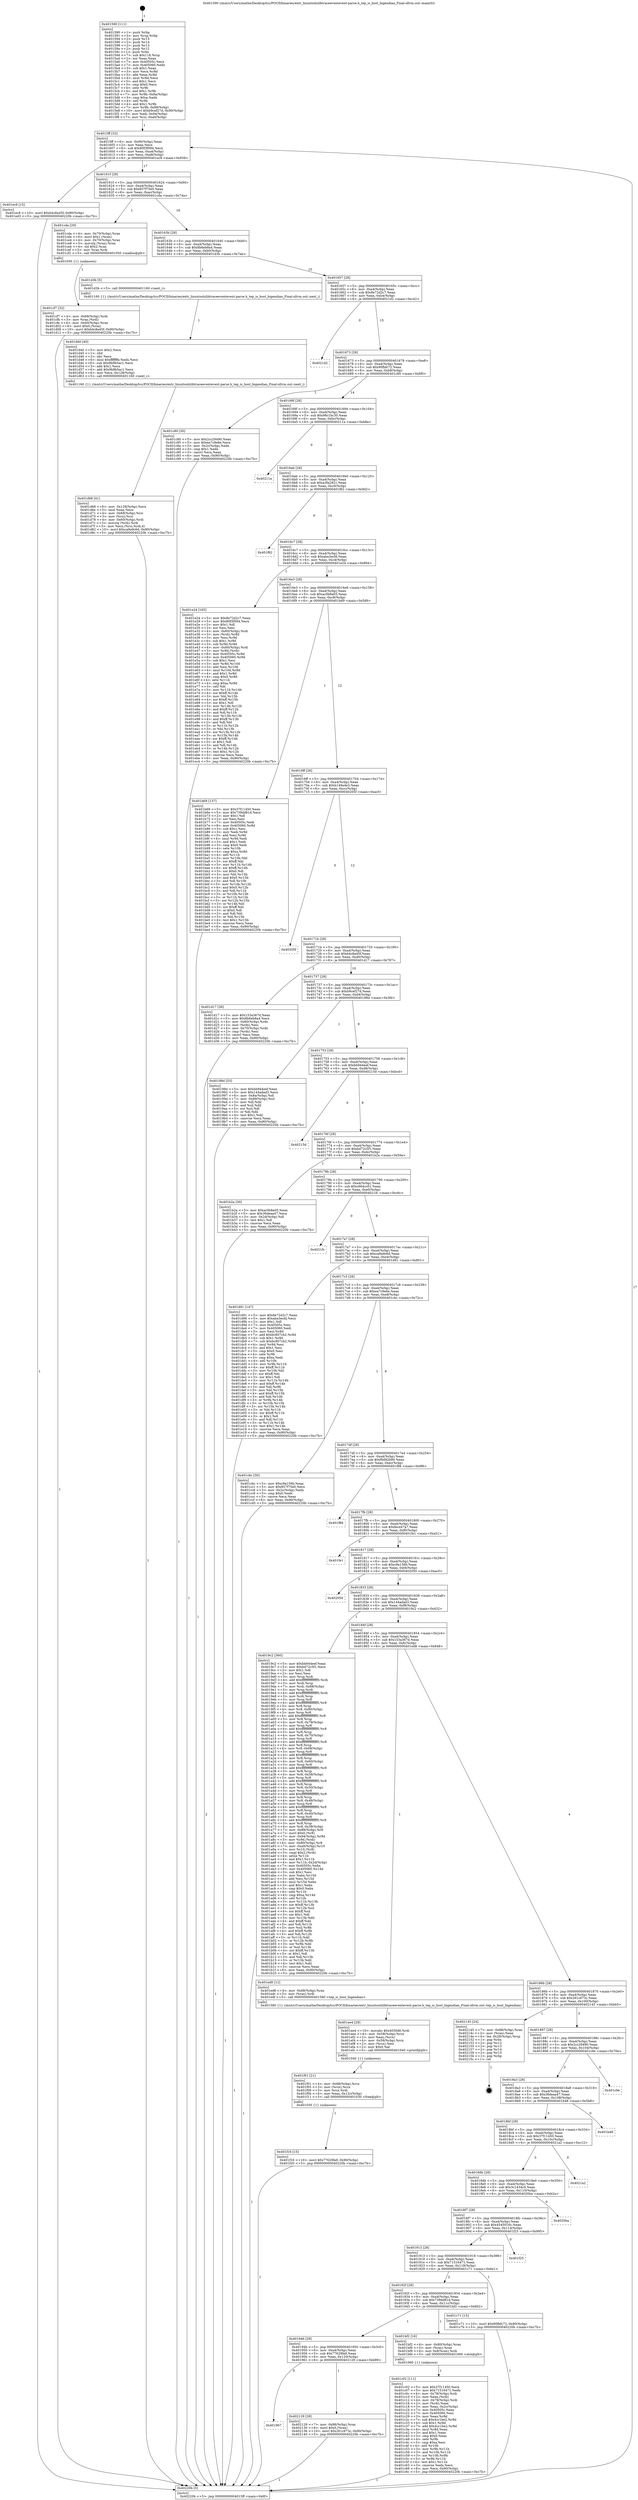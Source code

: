 digraph "0x401590" {
  label = "0x401590 (/mnt/c/Users/mathe/Desktop/tcc/POCII/binaries/extr_linuxtoolslibtraceeventevent-parse.h_tep_is_host_bigendian_Final-ollvm.out::main(0))"
  labelloc = "t"
  node[shape=record]

  Entry [label="",width=0.3,height=0.3,shape=circle,fillcolor=black,style=filled]
  "0x4015ff" [label="{
     0x4015ff [32]\l
     | [instrs]\l
     &nbsp;&nbsp;0x4015ff \<+6\>: mov -0x90(%rbp),%eax\l
     &nbsp;&nbsp;0x401605 \<+2\>: mov %eax,%ecx\l
     &nbsp;&nbsp;0x401607 \<+6\>: sub $0x80f3f094,%ecx\l
     &nbsp;&nbsp;0x40160d \<+6\>: mov %eax,-0xa4(%rbp)\l
     &nbsp;&nbsp;0x401613 \<+6\>: mov %ecx,-0xa8(%rbp)\l
     &nbsp;&nbsp;0x401619 \<+6\>: je 0000000000401ec9 \<main+0x939\>\l
  }"]
  "0x401ec9" [label="{
     0x401ec9 [15]\l
     | [instrs]\l
     &nbsp;&nbsp;0x401ec9 \<+10\>: movl $0xb4c8a45f,-0x90(%rbp)\l
     &nbsp;&nbsp;0x401ed3 \<+5\>: jmp 000000000040220b \<main+0xc7b\>\l
  }"]
  "0x40161f" [label="{
     0x40161f [28]\l
     | [instrs]\l
     &nbsp;&nbsp;0x40161f \<+5\>: jmp 0000000000401624 \<main+0x94\>\l
     &nbsp;&nbsp;0x401624 \<+6\>: mov -0xa4(%rbp),%eax\l
     &nbsp;&nbsp;0x40162a \<+5\>: sub $0x857f75e0,%eax\l
     &nbsp;&nbsp;0x40162f \<+6\>: mov %eax,-0xac(%rbp)\l
     &nbsp;&nbsp;0x401635 \<+6\>: je 0000000000401cda \<main+0x74a\>\l
  }"]
  Exit [label="",width=0.3,height=0.3,shape=circle,fillcolor=black,style=filled,peripheries=2]
  "0x401cda" [label="{
     0x401cda [29]\l
     | [instrs]\l
     &nbsp;&nbsp;0x401cda \<+4\>: mov -0x70(%rbp),%rax\l
     &nbsp;&nbsp;0x401cde \<+6\>: movl $0x1,(%rax)\l
     &nbsp;&nbsp;0x401ce4 \<+4\>: mov -0x70(%rbp),%rax\l
     &nbsp;&nbsp;0x401ce8 \<+3\>: movslq (%rax),%rax\l
     &nbsp;&nbsp;0x401ceb \<+4\>: shl $0x2,%rax\l
     &nbsp;&nbsp;0x401cef \<+3\>: mov %rax,%rdi\l
     &nbsp;&nbsp;0x401cf2 \<+5\>: call 0000000000401050 \<malloc@plt\>\l
     | [calls]\l
     &nbsp;&nbsp;0x401050 \{1\} (unknown)\l
  }"]
  "0x40163b" [label="{
     0x40163b [28]\l
     | [instrs]\l
     &nbsp;&nbsp;0x40163b \<+5\>: jmp 0000000000401640 \<main+0xb0\>\l
     &nbsp;&nbsp;0x401640 \<+6\>: mov -0xa4(%rbp),%eax\l
     &nbsp;&nbsp;0x401646 \<+5\>: sub $0x8b6eb8a4,%eax\l
     &nbsp;&nbsp;0x40164b \<+6\>: mov %eax,-0xb0(%rbp)\l
     &nbsp;&nbsp;0x401651 \<+6\>: je 0000000000401d3b \<main+0x7ab\>\l
  }"]
  "0x401967" [label="{
     0x401967\l
  }", style=dashed]
  "0x401d3b" [label="{
     0x401d3b [5]\l
     | [instrs]\l
     &nbsp;&nbsp;0x401d3b \<+5\>: call 0000000000401160 \<next_i\>\l
     | [calls]\l
     &nbsp;&nbsp;0x401160 \{1\} (/mnt/c/Users/mathe/Desktop/tcc/POCII/binaries/extr_linuxtoolslibtraceeventevent-parse.h_tep_is_host_bigendian_Final-ollvm.out::next_i)\l
  }"]
  "0x401657" [label="{
     0x401657 [28]\l
     | [instrs]\l
     &nbsp;&nbsp;0x401657 \<+5\>: jmp 000000000040165c \<main+0xcc\>\l
     &nbsp;&nbsp;0x40165c \<+6\>: mov -0xa4(%rbp),%eax\l
     &nbsp;&nbsp;0x401662 \<+5\>: sub $0x8e72d2c7,%eax\l
     &nbsp;&nbsp;0x401667 \<+6\>: mov %eax,-0xb4(%rbp)\l
     &nbsp;&nbsp;0x40166d \<+6\>: je 00000000004021d2 \<main+0xc42\>\l
  }"]
  "0x402129" [label="{
     0x402129 [28]\l
     | [instrs]\l
     &nbsp;&nbsp;0x402129 \<+7\>: mov -0x88(%rbp),%rax\l
     &nbsp;&nbsp;0x402130 \<+6\>: movl $0x0,(%rax)\l
     &nbsp;&nbsp;0x402136 \<+10\>: movl $0x261c673c,-0x90(%rbp)\l
     &nbsp;&nbsp;0x402140 \<+5\>: jmp 000000000040220b \<main+0xc7b\>\l
  }"]
  "0x4021d2" [label="{
     0x4021d2\l
  }", style=dashed]
  "0x401673" [label="{
     0x401673 [28]\l
     | [instrs]\l
     &nbsp;&nbsp;0x401673 \<+5\>: jmp 0000000000401678 \<main+0xe8\>\l
     &nbsp;&nbsp;0x401678 \<+6\>: mov -0xa4(%rbp),%eax\l
     &nbsp;&nbsp;0x40167e \<+5\>: sub $0x90fbfc72,%eax\l
     &nbsp;&nbsp;0x401683 \<+6\>: mov %eax,-0xb8(%rbp)\l
     &nbsp;&nbsp;0x401689 \<+6\>: je 0000000000401c80 \<main+0x6f0\>\l
  }"]
  "0x401f16" [label="{
     0x401f16 [15]\l
     | [instrs]\l
     &nbsp;&nbsp;0x401f16 \<+10\>: movl $0x77629fa9,-0x90(%rbp)\l
     &nbsp;&nbsp;0x401f20 \<+5\>: jmp 000000000040220b \<main+0xc7b\>\l
  }"]
  "0x401c80" [label="{
     0x401c80 [30]\l
     | [instrs]\l
     &nbsp;&nbsp;0x401c80 \<+5\>: mov $0x2cc29490,%eax\l
     &nbsp;&nbsp;0x401c85 \<+5\>: mov $0xea7c9e6e,%ecx\l
     &nbsp;&nbsp;0x401c8a \<+3\>: mov -0x2c(%rbp),%edx\l
     &nbsp;&nbsp;0x401c8d \<+3\>: cmp $0x1,%edx\l
     &nbsp;&nbsp;0x401c90 \<+3\>: cmovl %ecx,%eax\l
     &nbsp;&nbsp;0x401c93 \<+6\>: mov %eax,-0x90(%rbp)\l
     &nbsp;&nbsp;0x401c99 \<+5\>: jmp 000000000040220b \<main+0xc7b\>\l
  }"]
  "0x40168f" [label="{
     0x40168f [28]\l
     | [instrs]\l
     &nbsp;&nbsp;0x40168f \<+5\>: jmp 0000000000401694 \<main+0x104\>\l
     &nbsp;&nbsp;0x401694 \<+6\>: mov -0xa4(%rbp),%eax\l
     &nbsp;&nbsp;0x40169a \<+5\>: sub $0x98c1bc30,%eax\l
     &nbsp;&nbsp;0x40169f \<+6\>: mov %eax,-0xbc(%rbp)\l
     &nbsp;&nbsp;0x4016a5 \<+6\>: je 000000000040211a \<main+0xb8a\>\l
  }"]
  "0x401f01" [label="{
     0x401f01 [21]\l
     | [instrs]\l
     &nbsp;&nbsp;0x401f01 \<+4\>: mov -0x68(%rbp),%rcx\l
     &nbsp;&nbsp;0x401f05 \<+3\>: mov (%rcx),%rcx\l
     &nbsp;&nbsp;0x401f08 \<+3\>: mov %rcx,%rdi\l
     &nbsp;&nbsp;0x401f0b \<+6\>: mov %eax,-0x12c(%rbp)\l
     &nbsp;&nbsp;0x401f11 \<+5\>: call 0000000000401030 \<free@plt\>\l
     | [calls]\l
     &nbsp;&nbsp;0x401030 \{1\} (unknown)\l
  }"]
  "0x40211a" [label="{
     0x40211a\l
  }", style=dashed]
  "0x4016ab" [label="{
     0x4016ab [28]\l
     | [instrs]\l
     &nbsp;&nbsp;0x4016ab \<+5\>: jmp 00000000004016b0 \<main+0x120\>\l
     &nbsp;&nbsp;0x4016b0 \<+6\>: mov -0xa4(%rbp),%eax\l
     &nbsp;&nbsp;0x4016b6 \<+5\>: sub $0xa3fa2921,%eax\l
     &nbsp;&nbsp;0x4016bb \<+6\>: mov %eax,-0xc0(%rbp)\l
     &nbsp;&nbsp;0x4016c1 \<+6\>: je 0000000000401f62 \<main+0x9d2\>\l
  }"]
  "0x401ee4" [label="{
     0x401ee4 [29]\l
     | [instrs]\l
     &nbsp;&nbsp;0x401ee4 \<+10\>: movabs $0x4030d6,%rdi\l
     &nbsp;&nbsp;0x401eee \<+4\>: mov -0x58(%rbp),%rcx\l
     &nbsp;&nbsp;0x401ef2 \<+2\>: mov %eax,(%rcx)\l
     &nbsp;&nbsp;0x401ef4 \<+4\>: mov -0x58(%rbp),%rcx\l
     &nbsp;&nbsp;0x401ef8 \<+2\>: mov (%rcx),%esi\l
     &nbsp;&nbsp;0x401efa \<+2\>: mov $0x0,%al\l
     &nbsp;&nbsp;0x401efc \<+5\>: call 0000000000401040 \<printf@plt\>\l
     | [calls]\l
     &nbsp;&nbsp;0x401040 \{1\} (unknown)\l
  }"]
  "0x401f62" [label="{
     0x401f62\l
  }", style=dashed]
  "0x4016c7" [label="{
     0x4016c7 [28]\l
     | [instrs]\l
     &nbsp;&nbsp;0x4016c7 \<+5\>: jmp 00000000004016cc \<main+0x13c\>\l
     &nbsp;&nbsp;0x4016cc \<+6\>: mov -0xa4(%rbp),%eax\l
     &nbsp;&nbsp;0x4016d2 \<+5\>: sub $0xaba3ecfd,%eax\l
     &nbsp;&nbsp;0x4016d7 \<+6\>: mov %eax,-0xc4(%rbp)\l
     &nbsp;&nbsp;0x4016dd \<+6\>: je 0000000000401e24 \<main+0x894\>\l
  }"]
  "0x401d68" [label="{
     0x401d68 [41]\l
     | [instrs]\l
     &nbsp;&nbsp;0x401d68 \<+6\>: mov -0x128(%rbp),%ecx\l
     &nbsp;&nbsp;0x401d6e \<+3\>: imul %eax,%ecx\l
     &nbsp;&nbsp;0x401d71 \<+4\>: mov -0x68(%rbp),%rsi\l
     &nbsp;&nbsp;0x401d75 \<+3\>: mov (%rsi),%rsi\l
     &nbsp;&nbsp;0x401d78 \<+4\>: mov -0x60(%rbp),%rdi\l
     &nbsp;&nbsp;0x401d7c \<+3\>: movslq (%rdi),%rdi\l
     &nbsp;&nbsp;0x401d7f \<+3\>: mov %ecx,(%rsi,%rdi,4)\l
     &nbsp;&nbsp;0x401d82 \<+10\>: movl $0xca9a9c6d,-0x90(%rbp)\l
     &nbsp;&nbsp;0x401d8c \<+5\>: jmp 000000000040220b \<main+0xc7b\>\l
  }"]
  "0x401e24" [label="{
     0x401e24 [165]\l
     | [instrs]\l
     &nbsp;&nbsp;0x401e24 \<+5\>: mov $0x8e72d2c7,%eax\l
     &nbsp;&nbsp;0x401e29 \<+5\>: mov $0x80f3f094,%ecx\l
     &nbsp;&nbsp;0x401e2e \<+2\>: mov $0x1,%dl\l
     &nbsp;&nbsp;0x401e30 \<+2\>: xor %esi,%esi\l
     &nbsp;&nbsp;0x401e32 \<+4\>: mov -0x60(%rbp),%rdi\l
     &nbsp;&nbsp;0x401e36 \<+3\>: mov (%rdi),%r8d\l
     &nbsp;&nbsp;0x401e39 \<+3\>: mov %esi,%r9d\l
     &nbsp;&nbsp;0x401e3c \<+4\>: sub $0x1,%r9d\l
     &nbsp;&nbsp;0x401e40 \<+3\>: sub %r9d,%r8d\l
     &nbsp;&nbsp;0x401e43 \<+4\>: mov -0x60(%rbp),%rdi\l
     &nbsp;&nbsp;0x401e47 \<+3\>: mov %r8d,(%rdi)\l
     &nbsp;&nbsp;0x401e4a \<+8\>: mov 0x40505c,%r8d\l
     &nbsp;&nbsp;0x401e52 \<+8\>: mov 0x405060,%r9d\l
     &nbsp;&nbsp;0x401e5a \<+3\>: sub $0x1,%esi\l
     &nbsp;&nbsp;0x401e5d \<+3\>: mov %r8d,%r10d\l
     &nbsp;&nbsp;0x401e60 \<+3\>: add %esi,%r10d\l
     &nbsp;&nbsp;0x401e63 \<+4\>: imul %r10d,%r8d\l
     &nbsp;&nbsp;0x401e67 \<+4\>: and $0x1,%r8d\l
     &nbsp;&nbsp;0x401e6b \<+4\>: cmp $0x0,%r8d\l
     &nbsp;&nbsp;0x401e6f \<+4\>: sete %r11b\l
     &nbsp;&nbsp;0x401e73 \<+4\>: cmp $0xa,%r9d\l
     &nbsp;&nbsp;0x401e77 \<+3\>: setl %bl\l
     &nbsp;&nbsp;0x401e7a \<+3\>: mov %r11b,%r14b\l
     &nbsp;&nbsp;0x401e7d \<+4\>: xor $0xff,%r14b\l
     &nbsp;&nbsp;0x401e81 \<+3\>: mov %bl,%r15b\l
     &nbsp;&nbsp;0x401e84 \<+4\>: xor $0xff,%r15b\l
     &nbsp;&nbsp;0x401e88 \<+3\>: xor $0x1,%dl\l
     &nbsp;&nbsp;0x401e8b \<+3\>: mov %r14b,%r12b\l
     &nbsp;&nbsp;0x401e8e \<+4\>: and $0xff,%r12b\l
     &nbsp;&nbsp;0x401e92 \<+3\>: and %dl,%r11b\l
     &nbsp;&nbsp;0x401e95 \<+3\>: mov %r15b,%r13b\l
     &nbsp;&nbsp;0x401e98 \<+4\>: and $0xff,%r13b\l
     &nbsp;&nbsp;0x401e9c \<+2\>: and %dl,%bl\l
     &nbsp;&nbsp;0x401e9e \<+3\>: or %r11b,%r12b\l
     &nbsp;&nbsp;0x401ea1 \<+3\>: or %bl,%r13b\l
     &nbsp;&nbsp;0x401ea4 \<+3\>: xor %r13b,%r12b\l
     &nbsp;&nbsp;0x401ea7 \<+3\>: or %r15b,%r14b\l
     &nbsp;&nbsp;0x401eaa \<+4\>: xor $0xff,%r14b\l
     &nbsp;&nbsp;0x401eae \<+3\>: or $0x1,%dl\l
     &nbsp;&nbsp;0x401eb1 \<+3\>: and %dl,%r14b\l
     &nbsp;&nbsp;0x401eb4 \<+3\>: or %r14b,%r12b\l
     &nbsp;&nbsp;0x401eb7 \<+4\>: test $0x1,%r12b\l
     &nbsp;&nbsp;0x401ebb \<+3\>: cmovne %ecx,%eax\l
     &nbsp;&nbsp;0x401ebe \<+6\>: mov %eax,-0x90(%rbp)\l
     &nbsp;&nbsp;0x401ec4 \<+5\>: jmp 000000000040220b \<main+0xc7b\>\l
  }"]
  "0x4016e3" [label="{
     0x4016e3 [28]\l
     | [instrs]\l
     &nbsp;&nbsp;0x4016e3 \<+5\>: jmp 00000000004016e8 \<main+0x158\>\l
     &nbsp;&nbsp;0x4016e8 \<+6\>: mov -0xa4(%rbp),%eax\l
     &nbsp;&nbsp;0x4016ee \<+5\>: sub $0xac0b8a05,%eax\l
     &nbsp;&nbsp;0x4016f3 \<+6\>: mov %eax,-0xc8(%rbp)\l
     &nbsp;&nbsp;0x4016f9 \<+6\>: je 0000000000401b69 \<main+0x5d9\>\l
  }"]
  "0x401d40" [label="{
     0x401d40 [40]\l
     | [instrs]\l
     &nbsp;&nbsp;0x401d40 \<+5\>: mov $0x2,%ecx\l
     &nbsp;&nbsp;0x401d45 \<+1\>: cltd\l
     &nbsp;&nbsp;0x401d46 \<+2\>: idiv %ecx\l
     &nbsp;&nbsp;0x401d48 \<+6\>: imul $0xfffffffe,%edx,%ecx\l
     &nbsp;&nbsp;0x401d4e \<+6\>: sub $0x9b9b5ac1,%ecx\l
     &nbsp;&nbsp;0x401d54 \<+3\>: add $0x1,%ecx\l
     &nbsp;&nbsp;0x401d57 \<+6\>: add $0x9b9b5ac1,%ecx\l
     &nbsp;&nbsp;0x401d5d \<+6\>: mov %ecx,-0x128(%rbp)\l
     &nbsp;&nbsp;0x401d63 \<+5\>: call 0000000000401160 \<next_i\>\l
     | [calls]\l
     &nbsp;&nbsp;0x401160 \{1\} (/mnt/c/Users/mathe/Desktop/tcc/POCII/binaries/extr_linuxtoolslibtraceeventevent-parse.h_tep_is_host_bigendian_Final-ollvm.out::next_i)\l
  }"]
  "0x401b69" [label="{
     0x401b69 [137]\l
     | [instrs]\l
     &nbsp;&nbsp;0x401b69 \<+5\>: mov $0x37f11450,%eax\l
     &nbsp;&nbsp;0x401b6e \<+5\>: mov $0x739dd81d,%ecx\l
     &nbsp;&nbsp;0x401b73 \<+2\>: mov $0x1,%dl\l
     &nbsp;&nbsp;0x401b75 \<+2\>: xor %esi,%esi\l
     &nbsp;&nbsp;0x401b77 \<+7\>: mov 0x40505c,%edi\l
     &nbsp;&nbsp;0x401b7e \<+8\>: mov 0x405060,%r8d\l
     &nbsp;&nbsp;0x401b86 \<+3\>: sub $0x1,%esi\l
     &nbsp;&nbsp;0x401b89 \<+3\>: mov %edi,%r9d\l
     &nbsp;&nbsp;0x401b8c \<+3\>: add %esi,%r9d\l
     &nbsp;&nbsp;0x401b8f \<+4\>: imul %r9d,%edi\l
     &nbsp;&nbsp;0x401b93 \<+3\>: and $0x1,%edi\l
     &nbsp;&nbsp;0x401b96 \<+3\>: cmp $0x0,%edi\l
     &nbsp;&nbsp;0x401b99 \<+4\>: sete %r10b\l
     &nbsp;&nbsp;0x401b9d \<+4\>: cmp $0xa,%r8d\l
     &nbsp;&nbsp;0x401ba1 \<+4\>: setl %r11b\l
     &nbsp;&nbsp;0x401ba5 \<+3\>: mov %r10b,%bl\l
     &nbsp;&nbsp;0x401ba8 \<+3\>: xor $0xff,%bl\l
     &nbsp;&nbsp;0x401bab \<+3\>: mov %r11b,%r14b\l
     &nbsp;&nbsp;0x401bae \<+4\>: xor $0xff,%r14b\l
     &nbsp;&nbsp;0x401bb2 \<+3\>: xor $0x0,%dl\l
     &nbsp;&nbsp;0x401bb5 \<+3\>: mov %bl,%r15b\l
     &nbsp;&nbsp;0x401bb8 \<+4\>: and $0x0,%r15b\l
     &nbsp;&nbsp;0x401bbc \<+3\>: and %dl,%r10b\l
     &nbsp;&nbsp;0x401bbf \<+3\>: mov %r14b,%r12b\l
     &nbsp;&nbsp;0x401bc2 \<+4\>: and $0x0,%r12b\l
     &nbsp;&nbsp;0x401bc6 \<+3\>: and %dl,%r11b\l
     &nbsp;&nbsp;0x401bc9 \<+3\>: or %r10b,%r15b\l
     &nbsp;&nbsp;0x401bcc \<+3\>: or %r11b,%r12b\l
     &nbsp;&nbsp;0x401bcf \<+3\>: xor %r12b,%r15b\l
     &nbsp;&nbsp;0x401bd2 \<+3\>: or %r14b,%bl\l
     &nbsp;&nbsp;0x401bd5 \<+3\>: xor $0xff,%bl\l
     &nbsp;&nbsp;0x401bd8 \<+3\>: or $0x0,%dl\l
     &nbsp;&nbsp;0x401bdb \<+2\>: and %dl,%bl\l
     &nbsp;&nbsp;0x401bdd \<+3\>: or %bl,%r15b\l
     &nbsp;&nbsp;0x401be0 \<+4\>: test $0x1,%r15b\l
     &nbsp;&nbsp;0x401be4 \<+3\>: cmovne %ecx,%eax\l
     &nbsp;&nbsp;0x401be7 \<+6\>: mov %eax,-0x90(%rbp)\l
     &nbsp;&nbsp;0x401bed \<+5\>: jmp 000000000040220b \<main+0xc7b\>\l
  }"]
  "0x4016ff" [label="{
     0x4016ff [28]\l
     | [instrs]\l
     &nbsp;&nbsp;0x4016ff \<+5\>: jmp 0000000000401704 \<main+0x174\>\l
     &nbsp;&nbsp;0x401704 \<+6\>: mov -0xa4(%rbp),%eax\l
     &nbsp;&nbsp;0x40170a \<+5\>: sub $0xb149a4e3,%eax\l
     &nbsp;&nbsp;0x40170f \<+6\>: mov %eax,-0xcc(%rbp)\l
     &nbsp;&nbsp;0x401715 \<+6\>: je 000000000040205f \<main+0xacf\>\l
  }"]
  "0x401cf7" [label="{
     0x401cf7 [32]\l
     | [instrs]\l
     &nbsp;&nbsp;0x401cf7 \<+4\>: mov -0x68(%rbp),%rdi\l
     &nbsp;&nbsp;0x401cfb \<+3\>: mov %rax,(%rdi)\l
     &nbsp;&nbsp;0x401cfe \<+4\>: mov -0x60(%rbp),%rax\l
     &nbsp;&nbsp;0x401d02 \<+6\>: movl $0x0,(%rax)\l
     &nbsp;&nbsp;0x401d08 \<+10\>: movl $0xb4c8a45f,-0x90(%rbp)\l
     &nbsp;&nbsp;0x401d12 \<+5\>: jmp 000000000040220b \<main+0xc7b\>\l
  }"]
  "0x40205f" [label="{
     0x40205f\l
  }", style=dashed]
  "0x40171b" [label="{
     0x40171b [28]\l
     | [instrs]\l
     &nbsp;&nbsp;0x40171b \<+5\>: jmp 0000000000401720 \<main+0x190\>\l
     &nbsp;&nbsp;0x401720 \<+6\>: mov -0xa4(%rbp),%eax\l
     &nbsp;&nbsp;0x401726 \<+5\>: sub $0xb4c8a45f,%eax\l
     &nbsp;&nbsp;0x40172b \<+6\>: mov %eax,-0xd0(%rbp)\l
     &nbsp;&nbsp;0x401731 \<+6\>: je 0000000000401d17 \<main+0x787\>\l
  }"]
  "0x401c02" [label="{
     0x401c02 [111]\l
     | [instrs]\l
     &nbsp;&nbsp;0x401c02 \<+5\>: mov $0x37f11450,%ecx\l
     &nbsp;&nbsp;0x401c07 \<+5\>: mov $0x71516471,%edx\l
     &nbsp;&nbsp;0x401c0c \<+4\>: mov -0x78(%rbp),%rdi\l
     &nbsp;&nbsp;0x401c10 \<+2\>: mov %eax,(%rdi)\l
     &nbsp;&nbsp;0x401c12 \<+4\>: mov -0x78(%rbp),%rdi\l
     &nbsp;&nbsp;0x401c16 \<+2\>: mov (%rdi),%eax\l
     &nbsp;&nbsp;0x401c18 \<+3\>: mov %eax,-0x2c(%rbp)\l
     &nbsp;&nbsp;0x401c1b \<+7\>: mov 0x40505c,%eax\l
     &nbsp;&nbsp;0x401c22 \<+7\>: mov 0x405060,%esi\l
     &nbsp;&nbsp;0x401c29 \<+3\>: mov %eax,%r8d\l
     &nbsp;&nbsp;0x401c2c \<+7\>: sub $0x4cc1be2,%r8d\l
     &nbsp;&nbsp;0x401c33 \<+4\>: sub $0x1,%r8d\l
     &nbsp;&nbsp;0x401c37 \<+7\>: add $0x4cc1be2,%r8d\l
     &nbsp;&nbsp;0x401c3e \<+4\>: imul %r8d,%eax\l
     &nbsp;&nbsp;0x401c42 \<+3\>: and $0x1,%eax\l
     &nbsp;&nbsp;0x401c45 \<+3\>: cmp $0x0,%eax\l
     &nbsp;&nbsp;0x401c48 \<+4\>: sete %r9b\l
     &nbsp;&nbsp;0x401c4c \<+3\>: cmp $0xa,%esi\l
     &nbsp;&nbsp;0x401c4f \<+4\>: setl %r10b\l
     &nbsp;&nbsp;0x401c53 \<+3\>: mov %r9b,%r11b\l
     &nbsp;&nbsp;0x401c56 \<+3\>: and %r10b,%r11b\l
     &nbsp;&nbsp;0x401c59 \<+3\>: xor %r10b,%r9b\l
     &nbsp;&nbsp;0x401c5c \<+3\>: or %r9b,%r11b\l
     &nbsp;&nbsp;0x401c5f \<+4\>: test $0x1,%r11b\l
     &nbsp;&nbsp;0x401c63 \<+3\>: cmovne %edx,%ecx\l
     &nbsp;&nbsp;0x401c66 \<+6\>: mov %ecx,-0x90(%rbp)\l
     &nbsp;&nbsp;0x401c6c \<+5\>: jmp 000000000040220b \<main+0xc7b\>\l
  }"]
  "0x401d17" [label="{
     0x401d17 [36]\l
     | [instrs]\l
     &nbsp;&nbsp;0x401d17 \<+5\>: mov $0x153a367d,%eax\l
     &nbsp;&nbsp;0x401d1c \<+5\>: mov $0x8b6eb8a4,%ecx\l
     &nbsp;&nbsp;0x401d21 \<+4\>: mov -0x60(%rbp),%rdx\l
     &nbsp;&nbsp;0x401d25 \<+2\>: mov (%rdx),%esi\l
     &nbsp;&nbsp;0x401d27 \<+4\>: mov -0x70(%rbp),%rdx\l
     &nbsp;&nbsp;0x401d2b \<+2\>: cmp (%rdx),%esi\l
     &nbsp;&nbsp;0x401d2d \<+3\>: cmovl %ecx,%eax\l
     &nbsp;&nbsp;0x401d30 \<+6\>: mov %eax,-0x90(%rbp)\l
     &nbsp;&nbsp;0x401d36 \<+5\>: jmp 000000000040220b \<main+0xc7b\>\l
  }"]
  "0x401737" [label="{
     0x401737 [28]\l
     | [instrs]\l
     &nbsp;&nbsp;0x401737 \<+5\>: jmp 000000000040173c \<main+0x1ac\>\l
     &nbsp;&nbsp;0x40173c \<+6\>: mov -0xa4(%rbp),%eax\l
     &nbsp;&nbsp;0x401742 \<+5\>: sub $0xb9cef27d,%eax\l
     &nbsp;&nbsp;0x401747 \<+6\>: mov %eax,-0xd4(%rbp)\l
     &nbsp;&nbsp;0x40174d \<+6\>: je 000000000040198d \<main+0x3fd\>\l
  }"]
  "0x40194b" [label="{
     0x40194b [28]\l
     | [instrs]\l
     &nbsp;&nbsp;0x40194b \<+5\>: jmp 0000000000401950 \<main+0x3c0\>\l
     &nbsp;&nbsp;0x401950 \<+6\>: mov -0xa4(%rbp),%eax\l
     &nbsp;&nbsp;0x401956 \<+5\>: sub $0x77629fa9,%eax\l
     &nbsp;&nbsp;0x40195b \<+6\>: mov %eax,-0x120(%rbp)\l
     &nbsp;&nbsp;0x401961 \<+6\>: je 0000000000402129 \<main+0xb99\>\l
  }"]
  "0x40198d" [label="{
     0x40198d [53]\l
     | [instrs]\l
     &nbsp;&nbsp;0x40198d \<+5\>: mov $0xbb944eef,%eax\l
     &nbsp;&nbsp;0x401992 \<+5\>: mov $0x144adad3,%ecx\l
     &nbsp;&nbsp;0x401997 \<+6\>: mov -0x8a(%rbp),%dl\l
     &nbsp;&nbsp;0x40199d \<+7\>: mov -0x89(%rbp),%sil\l
     &nbsp;&nbsp;0x4019a4 \<+3\>: mov %dl,%dil\l
     &nbsp;&nbsp;0x4019a7 \<+3\>: and %sil,%dil\l
     &nbsp;&nbsp;0x4019aa \<+3\>: xor %sil,%dl\l
     &nbsp;&nbsp;0x4019ad \<+3\>: or %dl,%dil\l
     &nbsp;&nbsp;0x4019b0 \<+4\>: test $0x1,%dil\l
     &nbsp;&nbsp;0x4019b4 \<+3\>: cmovne %ecx,%eax\l
     &nbsp;&nbsp;0x4019b7 \<+6\>: mov %eax,-0x90(%rbp)\l
     &nbsp;&nbsp;0x4019bd \<+5\>: jmp 000000000040220b \<main+0xc7b\>\l
  }"]
  "0x401753" [label="{
     0x401753 [28]\l
     | [instrs]\l
     &nbsp;&nbsp;0x401753 \<+5\>: jmp 0000000000401758 \<main+0x1c8\>\l
     &nbsp;&nbsp;0x401758 \<+6\>: mov -0xa4(%rbp),%eax\l
     &nbsp;&nbsp;0x40175e \<+5\>: sub $0xbb944eef,%eax\l
     &nbsp;&nbsp;0x401763 \<+6\>: mov %eax,-0xd8(%rbp)\l
     &nbsp;&nbsp;0x401769 \<+6\>: je 000000000040215d \<main+0xbcd\>\l
  }"]
  "0x40220b" [label="{
     0x40220b [5]\l
     | [instrs]\l
     &nbsp;&nbsp;0x40220b \<+5\>: jmp 00000000004015ff \<main+0x6f\>\l
  }"]
  "0x401590" [label="{
     0x401590 [111]\l
     | [instrs]\l
     &nbsp;&nbsp;0x401590 \<+1\>: push %rbp\l
     &nbsp;&nbsp;0x401591 \<+3\>: mov %rsp,%rbp\l
     &nbsp;&nbsp;0x401594 \<+2\>: push %r15\l
     &nbsp;&nbsp;0x401596 \<+2\>: push %r14\l
     &nbsp;&nbsp;0x401598 \<+2\>: push %r13\l
     &nbsp;&nbsp;0x40159a \<+2\>: push %r12\l
     &nbsp;&nbsp;0x40159c \<+1\>: push %rbx\l
     &nbsp;&nbsp;0x40159d \<+7\>: sub $0x118,%rsp\l
     &nbsp;&nbsp;0x4015a4 \<+2\>: xor %eax,%eax\l
     &nbsp;&nbsp;0x4015a6 \<+7\>: mov 0x40505c,%ecx\l
     &nbsp;&nbsp;0x4015ad \<+7\>: mov 0x405060,%edx\l
     &nbsp;&nbsp;0x4015b4 \<+3\>: sub $0x1,%eax\l
     &nbsp;&nbsp;0x4015b7 \<+3\>: mov %ecx,%r8d\l
     &nbsp;&nbsp;0x4015ba \<+3\>: add %eax,%r8d\l
     &nbsp;&nbsp;0x4015bd \<+4\>: imul %r8d,%ecx\l
     &nbsp;&nbsp;0x4015c1 \<+3\>: and $0x1,%ecx\l
     &nbsp;&nbsp;0x4015c4 \<+3\>: cmp $0x0,%ecx\l
     &nbsp;&nbsp;0x4015c7 \<+4\>: sete %r9b\l
     &nbsp;&nbsp;0x4015cb \<+4\>: and $0x1,%r9b\l
     &nbsp;&nbsp;0x4015cf \<+7\>: mov %r9b,-0x8a(%rbp)\l
     &nbsp;&nbsp;0x4015d6 \<+3\>: cmp $0xa,%edx\l
     &nbsp;&nbsp;0x4015d9 \<+4\>: setl %r9b\l
     &nbsp;&nbsp;0x4015dd \<+4\>: and $0x1,%r9b\l
     &nbsp;&nbsp;0x4015e1 \<+7\>: mov %r9b,-0x89(%rbp)\l
     &nbsp;&nbsp;0x4015e8 \<+10\>: movl $0xb9cef27d,-0x90(%rbp)\l
     &nbsp;&nbsp;0x4015f2 \<+6\>: mov %edi,-0x94(%rbp)\l
     &nbsp;&nbsp;0x4015f8 \<+7\>: mov %rsi,-0xa0(%rbp)\l
  }"]
  "0x401bf2" [label="{
     0x401bf2 [16]\l
     | [instrs]\l
     &nbsp;&nbsp;0x401bf2 \<+4\>: mov -0x80(%rbp),%rax\l
     &nbsp;&nbsp;0x401bf6 \<+3\>: mov (%rax),%rax\l
     &nbsp;&nbsp;0x401bf9 \<+4\>: mov 0x8(%rax),%rdi\l
     &nbsp;&nbsp;0x401bfd \<+5\>: call 0000000000401060 \<atoi@plt\>\l
     | [calls]\l
     &nbsp;&nbsp;0x401060 \{1\} (unknown)\l
  }"]
  "0x40215d" [label="{
     0x40215d\l
  }", style=dashed]
  "0x40176f" [label="{
     0x40176f [28]\l
     | [instrs]\l
     &nbsp;&nbsp;0x40176f \<+5\>: jmp 0000000000401774 \<main+0x1e4\>\l
     &nbsp;&nbsp;0x401774 \<+6\>: mov -0xa4(%rbp),%eax\l
     &nbsp;&nbsp;0x40177a \<+5\>: sub $0xbd72c5f1,%eax\l
     &nbsp;&nbsp;0x40177f \<+6\>: mov %eax,-0xdc(%rbp)\l
     &nbsp;&nbsp;0x401785 \<+6\>: je 0000000000401b2a \<main+0x59a\>\l
  }"]
  "0x40192f" [label="{
     0x40192f [28]\l
     | [instrs]\l
     &nbsp;&nbsp;0x40192f \<+5\>: jmp 0000000000401934 \<main+0x3a4\>\l
     &nbsp;&nbsp;0x401934 \<+6\>: mov -0xa4(%rbp),%eax\l
     &nbsp;&nbsp;0x40193a \<+5\>: sub $0x739dd81d,%eax\l
     &nbsp;&nbsp;0x40193f \<+6\>: mov %eax,-0x11c(%rbp)\l
     &nbsp;&nbsp;0x401945 \<+6\>: je 0000000000401bf2 \<main+0x662\>\l
  }"]
  "0x401b2a" [label="{
     0x401b2a [30]\l
     | [instrs]\l
     &nbsp;&nbsp;0x401b2a \<+5\>: mov $0xac0b8a05,%eax\l
     &nbsp;&nbsp;0x401b2f \<+5\>: mov $0x36deaa47,%ecx\l
     &nbsp;&nbsp;0x401b34 \<+3\>: mov -0x2d(%rbp),%dl\l
     &nbsp;&nbsp;0x401b37 \<+3\>: test $0x1,%dl\l
     &nbsp;&nbsp;0x401b3a \<+3\>: cmovne %ecx,%eax\l
     &nbsp;&nbsp;0x401b3d \<+6\>: mov %eax,-0x90(%rbp)\l
     &nbsp;&nbsp;0x401b43 \<+5\>: jmp 000000000040220b \<main+0xc7b\>\l
  }"]
  "0x40178b" [label="{
     0x40178b [28]\l
     | [instrs]\l
     &nbsp;&nbsp;0x40178b \<+5\>: jmp 0000000000401790 \<main+0x200\>\l
     &nbsp;&nbsp;0x401790 \<+6\>: mov -0xa4(%rbp),%eax\l
     &nbsp;&nbsp;0x401796 \<+5\>: sub $0xc664cc01,%eax\l
     &nbsp;&nbsp;0x40179b \<+6\>: mov %eax,-0xe0(%rbp)\l
     &nbsp;&nbsp;0x4017a1 \<+6\>: je 00000000004021fc \<main+0xc6c\>\l
  }"]
  "0x401c71" [label="{
     0x401c71 [15]\l
     | [instrs]\l
     &nbsp;&nbsp;0x401c71 \<+10\>: movl $0x90fbfc72,-0x90(%rbp)\l
     &nbsp;&nbsp;0x401c7b \<+5\>: jmp 000000000040220b \<main+0xc7b\>\l
  }"]
  "0x4021fc" [label="{
     0x4021fc\l
  }", style=dashed]
  "0x4017a7" [label="{
     0x4017a7 [28]\l
     | [instrs]\l
     &nbsp;&nbsp;0x4017a7 \<+5\>: jmp 00000000004017ac \<main+0x21c\>\l
     &nbsp;&nbsp;0x4017ac \<+6\>: mov -0xa4(%rbp),%eax\l
     &nbsp;&nbsp;0x4017b2 \<+5\>: sub $0xca9a9c6d,%eax\l
     &nbsp;&nbsp;0x4017b7 \<+6\>: mov %eax,-0xe4(%rbp)\l
     &nbsp;&nbsp;0x4017bd \<+6\>: je 0000000000401d91 \<main+0x801\>\l
  }"]
  "0x401913" [label="{
     0x401913 [28]\l
     | [instrs]\l
     &nbsp;&nbsp;0x401913 \<+5\>: jmp 0000000000401918 \<main+0x388\>\l
     &nbsp;&nbsp;0x401918 \<+6\>: mov -0xa4(%rbp),%eax\l
     &nbsp;&nbsp;0x40191e \<+5\>: sub $0x71516471,%eax\l
     &nbsp;&nbsp;0x401923 \<+6\>: mov %eax,-0x118(%rbp)\l
     &nbsp;&nbsp;0x401929 \<+6\>: je 0000000000401c71 \<main+0x6e1\>\l
  }"]
  "0x401d91" [label="{
     0x401d91 [147]\l
     | [instrs]\l
     &nbsp;&nbsp;0x401d91 \<+5\>: mov $0x8e72d2c7,%eax\l
     &nbsp;&nbsp;0x401d96 \<+5\>: mov $0xaba3ecfd,%ecx\l
     &nbsp;&nbsp;0x401d9b \<+2\>: mov $0x1,%dl\l
     &nbsp;&nbsp;0x401d9d \<+7\>: mov 0x40505c,%esi\l
     &nbsp;&nbsp;0x401da4 \<+7\>: mov 0x405060,%edi\l
     &nbsp;&nbsp;0x401dab \<+3\>: mov %esi,%r8d\l
     &nbsp;&nbsp;0x401dae \<+7\>: add $0xbc807cb2,%r8d\l
     &nbsp;&nbsp;0x401db5 \<+4\>: sub $0x1,%r8d\l
     &nbsp;&nbsp;0x401db9 \<+7\>: sub $0xbc807cb2,%r8d\l
     &nbsp;&nbsp;0x401dc0 \<+4\>: imul %r8d,%esi\l
     &nbsp;&nbsp;0x401dc4 \<+3\>: and $0x1,%esi\l
     &nbsp;&nbsp;0x401dc7 \<+3\>: cmp $0x0,%esi\l
     &nbsp;&nbsp;0x401dca \<+4\>: sete %r9b\l
     &nbsp;&nbsp;0x401dce \<+3\>: cmp $0xa,%edi\l
     &nbsp;&nbsp;0x401dd1 \<+4\>: setl %r10b\l
     &nbsp;&nbsp;0x401dd5 \<+3\>: mov %r9b,%r11b\l
     &nbsp;&nbsp;0x401dd8 \<+4\>: xor $0xff,%r11b\l
     &nbsp;&nbsp;0x401ddc \<+3\>: mov %r10b,%bl\l
     &nbsp;&nbsp;0x401ddf \<+3\>: xor $0xff,%bl\l
     &nbsp;&nbsp;0x401de2 \<+3\>: xor $0x1,%dl\l
     &nbsp;&nbsp;0x401de5 \<+3\>: mov %r11b,%r14b\l
     &nbsp;&nbsp;0x401de8 \<+4\>: and $0xff,%r14b\l
     &nbsp;&nbsp;0x401dec \<+3\>: and %dl,%r9b\l
     &nbsp;&nbsp;0x401def \<+3\>: mov %bl,%r15b\l
     &nbsp;&nbsp;0x401df2 \<+4\>: and $0xff,%r15b\l
     &nbsp;&nbsp;0x401df6 \<+3\>: and %dl,%r10b\l
     &nbsp;&nbsp;0x401df9 \<+3\>: or %r9b,%r14b\l
     &nbsp;&nbsp;0x401dfc \<+3\>: or %r10b,%r15b\l
     &nbsp;&nbsp;0x401dff \<+3\>: xor %r15b,%r14b\l
     &nbsp;&nbsp;0x401e02 \<+3\>: or %bl,%r11b\l
     &nbsp;&nbsp;0x401e05 \<+4\>: xor $0xff,%r11b\l
     &nbsp;&nbsp;0x401e09 \<+3\>: or $0x1,%dl\l
     &nbsp;&nbsp;0x401e0c \<+3\>: and %dl,%r11b\l
     &nbsp;&nbsp;0x401e0f \<+3\>: or %r11b,%r14b\l
     &nbsp;&nbsp;0x401e12 \<+4\>: test $0x1,%r14b\l
     &nbsp;&nbsp;0x401e16 \<+3\>: cmovne %ecx,%eax\l
     &nbsp;&nbsp;0x401e19 \<+6\>: mov %eax,-0x90(%rbp)\l
     &nbsp;&nbsp;0x401e1f \<+5\>: jmp 000000000040220b \<main+0xc7b\>\l
  }"]
  "0x4017c3" [label="{
     0x4017c3 [28]\l
     | [instrs]\l
     &nbsp;&nbsp;0x4017c3 \<+5\>: jmp 00000000004017c8 \<main+0x238\>\l
     &nbsp;&nbsp;0x4017c8 \<+6\>: mov -0xa4(%rbp),%eax\l
     &nbsp;&nbsp;0x4017ce \<+5\>: sub $0xea7c9e6e,%eax\l
     &nbsp;&nbsp;0x4017d3 \<+6\>: mov %eax,-0xe8(%rbp)\l
     &nbsp;&nbsp;0x4017d9 \<+6\>: je 0000000000401cbc \<main+0x72c\>\l
  }"]
  "0x401f25" [label="{
     0x401f25\l
  }", style=dashed]
  "0x401cbc" [label="{
     0x401cbc [30]\l
     | [instrs]\l
     &nbsp;&nbsp;0x401cbc \<+5\>: mov $0xc9a156b,%eax\l
     &nbsp;&nbsp;0x401cc1 \<+5\>: mov $0x857f75e0,%ecx\l
     &nbsp;&nbsp;0x401cc6 \<+3\>: mov -0x2c(%rbp),%edx\l
     &nbsp;&nbsp;0x401cc9 \<+3\>: cmp $0x0,%edx\l
     &nbsp;&nbsp;0x401ccc \<+3\>: cmove %ecx,%eax\l
     &nbsp;&nbsp;0x401ccf \<+6\>: mov %eax,-0x90(%rbp)\l
     &nbsp;&nbsp;0x401cd5 \<+5\>: jmp 000000000040220b \<main+0xc7b\>\l
  }"]
  "0x4017df" [label="{
     0x4017df [28]\l
     | [instrs]\l
     &nbsp;&nbsp;0x4017df \<+5\>: jmp 00000000004017e4 \<main+0x254\>\l
     &nbsp;&nbsp;0x4017e4 \<+6\>: mov -0xa4(%rbp),%eax\l
     &nbsp;&nbsp;0x4017ea \<+5\>: sub $0xf0d92b90,%eax\l
     &nbsp;&nbsp;0x4017ef \<+6\>: mov %eax,-0xec(%rbp)\l
     &nbsp;&nbsp;0x4017f5 \<+6\>: je 0000000000401f86 \<main+0x9f6\>\l
  }"]
  "0x4018f7" [label="{
     0x4018f7 [28]\l
     | [instrs]\l
     &nbsp;&nbsp;0x4018f7 \<+5\>: jmp 00000000004018fc \<main+0x36c\>\l
     &nbsp;&nbsp;0x4018fc \<+6\>: mov -0xa4(%rbp),%eax\l
     &nbsp;&nbsp;0x401902 \<+5\>: sub $0x4545016c,%eax\l
     &nbsp;&nbsp;0x401907 \<+6\>: mov %eax,-0x114(%rbp)\l
     &nbsp;&nbsp;0x40190d \<+6\>: je 0000000000401f25 \<main+0x995\>\l
  }"]
  "0x401f86" [label="{
     0x401f86\l
  }", style=dashed]
  "0x4017fb" [label="{
     0x4017fb [28]\l
     | [instrs]\l
     &nbsp;&nbsp;0x4017fb \<+5\>: jmp 0000000000401800 \<main+0x270\>\l
     &nbsp;&nbsp;0x401800 \<+6\>: mov -0xa4(%rbp),%eax\l
     &nbsp;&nbsp;0x401806 \<+5\>: sub $0xfecd47a7,%eax\l
     &nbsp;&nbsp;0x40180b \<+6\>: mov %eax,-0xf0(%rbp)\l
     &nbsp;&nbsp;0x401811 \<+6\>: je 0000000000401fe1 \<main+0xa51\>\l
  }"]
  "0x4020ba" [label="{
     0x4020ba\l
  }", style=dashed]
  "0x401fe1" [label="{
     0x401fe1\l
  }", style=dashed]
  "0x401817" [label="{
     0x401817 [28]\l
     | [instrs]\l
     &nbsp;&nbsp;0x401817 \<+5\>: jmp 000000000040181c \<main+0x28c\>\l
     &nbsp;&nbsp;0x40181c \<+6\>: mov -0xa4(%rbp),%eax\l
     &nbsp;&nbsp;0x401822 \<+5\>: sub $0xc9a156b,%eax\l
     &nbsp;&nbsp;0x401827 \<+6\>: mov %eax,-0xf4(%rbp)\l
     &nbsp;&nbsp;0x40182d \<+6\>: je 0000000000402050 \<main+0xac0\>\l
  }"]
  "0x4018db" [label="{
     0x4018db [28]\l
     | [instrs]\l
     &nbsp;&nbsp;0x4018db \<+5\>: jmp 00000000004018e0 \<main+0x350\>\l
     &nbsp;&nbsp;0x4018e0 \<+6\>: mov -0xa4(%rbp),%eax\l
     &nbsp;&nbsp;0x4018e6 \<+5\>: sub $0x3c1434c0,%eax\l
     &nbsp;&nbsp;0x4018eb \<+6\>: mov %eax,-0x110(%rbp)\l
     &nbsp;&nbsp;0x4018f1 \<+6\>: je 00000000004020ba \<main+0xb2a\>\l
  }"]
  "0x402050" [label="{
     0x402050\l
  }", style=dashed]
  "0x401833" [label="{
     0x401833 [28]\l
     | [instrs]\l
     &nbsp;&nbsp;0x401833 \<+5\>: jmp 0000000000401838 \<main+0x2a8\>\l
     &nbsp;&nbsp;0x401838 \<+6\>: mov -0xa4(%rbp),%eax\l
     &nbsp;&nbsp;0x40183e \<+5\>: sub $0x144adad3,%eax\l
     &nbsp;&nbsp;0x401843 \<+6\>: mov %eax,-0xf8(%rbp)\l
     &nbsp;&nbsp;0x401849 \<+6\>: je 00000000004019c2 \<main+0x432\>\l
  }"]
  "0x4021a2" [label="{
     0x4021a2\l
  }", style=dashed]
  "0x4019c2" [label="{
     0x4019c2 [360]\l
     | [instrs]\l
     &nbsp;&nbsp;0x4019c2 \<+5\>: mov $0xbb944eef,%eax\l
     &nbsp;&nbsp;0x4019c7 \<+5\>: mov $0xbd72c5f1,%ecx\l
     &nbsp;&nbsp;0x4019cc \<+2\>: mov $0x1,%dl\l
     &nbsp;&nbsp;0x4019ce \<+2\>: xor %esi,%esi\l
     &nbsp;&nbsp;0x4019d0 \<+3\>: mov %rsp,%rdi\l
     &nbsp;&nbsp;0x4019d3 \<+4\>: add $0xfffffffffffffff0,%rdi\l
     &nbsp;&nbsp;0x4019d7 \<+3\>: mov %rdi,%rsp\l
     &nbsp;&nbsp;0x4019da \<+7\>: mov %rdi,-0x88(%rbp)\l
     &nbsp;&nbsp;0x4019e1 \<+3\>: mov %rsp,%rdi\l
     &nbsp;&nbsp;0x4019e4 \<+4\>: add $0xfffffffffffffff0,%rdi\l
     &nbsp;&nbsp;0x4019e8 \<+3\>: mov %rdi,%rsp\l
     &nbsp;&nbsp;0x4019eb \<+3\>: mov %rsp,%r8\l
     &nbsp;&nbsp;0x4019ee \<+4\>: add $0xfffffffffffffff0,%r8\l
     &nbsp;&nbsp;0x4019f2 \<+3\>: mov %r8,%rsp\l
     &nbsp;&nbsp;0x4019f5 \<+4\>: mov %r8,-0x80(%rbp)\l
     &nbsp;&nbsp;0x4019f9 \<+3\>: mov %rsp,%r8\l
     &nbsp;&nbsp;0x4019fc \<+4\>: add $0xfffffffffffffff0,%r8\l
     &nbsp;&nbsp;0x401a00 \<+3\>: mov %r8,%rsp\l
     &nbsp;&nbsp;0x401a03 \<+4\>: mov %r8,-0x78(%rbp)\l
     &nbsp;&nbsp;0x401a07 \<+3\>: mov %rsp,%r8\l
     &nbsp;&nbsp;0x401a0a \<+4\>: add $0xfffffffffffffff0,%r8\l
     &nbsp;&nbsp;0x401a0e \<+3\>: mov %r8,%rsp\l
     &nbsp;&nbsp;0x401a11 \<+4\>: mov %r8,-0x70(%rbp)\l
     &nbsp;&nbsp;0x401a15 \<+3\>: mov %rsp,%r8\l
     &nbsp;&nbsp;0x401a18 \<+4\>: add $0xfffffffffffffff0,%r8\l
     &nbsp;&nbsp;0x401a1c \<+3\>: mov %r8,%rsp\l
     &nbsp;&nbsp;0x401a1f \<+4\>: mov %r8,-0x68(%rbp)\l
     &nbsp;&nbsp;0x401a23 \<+3\>: mov %rsp,%r8\l
     &nbsp;&nbsp;0x401a26 \<+4\>: add $0xfffffffffffffff0,%r8\l
     &nbsp;&nbsp;0x401a2a \<+3\>: mov %r8,%rsp\l
     &nbsp;&nbsp;0x401a2d \<+4\>: mov %r8,-0x60(%rbp)\l
     &nbsp;&nbsp;0x401a31 \<+3\>: mov %rsp,%r8\l
     &nbsp;&nbsp;0x401a34 \<+4\>: add $0xfffffffffffffff0,%r8\l
     &nbsp;&nbsp;0x401a38 \<+3\>: mov %r8,%rsp\l
     &nbsp;&nbsp;0x401a3b \<+4\>: mov %r8,-0x58(%rbp)\l
     &nbsp;&nbsp;0x401a3f \<+3\>: mov %rsp,%r8\l
     &nbsp;&nbsp;0x401a42 \<+4\>: add $0xfffffffffffffff0,%r8\l
     &nbsp;&nbsp;0x401a46 \<+3\>: mov %r8,%rsp\l
     &nbsp;&nbsp;0x401a49 \<+4\>: mov %r8,-0x50(%rbp)\l
     &nbsp;&nbsp;0x401a4d \<+3\>: mov %rsp,%r8\l
     &nbsp;&nbsp;0x401a50 \<+4\>: add $0xfffffffffffffff0,%r8\l
     &nbsp;&nbsp;0x401a54 \<+3\>: mov %r8,%rsp\l
     &nbsp;&nbsp;0x401a57 \<+4\>: mov %r8,-0x48(%rbp)\l
     &nbsp;&nbsp;0x401a5b \<+3\>: mov %rsp,%r8\l
     &nbsp;&nbsp;0x401a5e \<+4\>: add $0xfffffffffffffff0,%r8\l
     &nbsp;&nbsp;0x401a62 \<+3\>: mov %r8,%rsp\l
     &nbsp;&nbsp;0x401a65 \<+4\>: mov %r8,-0x40(%rbp)\l
     &nbsp;&nbsp;0x401a69 \<+3\>: mov %rsp,%r8\l
     &nbsp;&nbsp;0x401a6c \<+4\>: add $0xfffffffffffffff0,%r8\l
     &nbsp;&nbsp;0x401a70 \<+3\>: mov %r8,%rsp\l
     &nbsp;&nbsp;0x401a73 \<+4\>: mov %r8,-0x38(%rbp)\l
     &nbsp;&nbsp;0x401a77 \<+7\>: mov -0x88(%rbp),%r8\l
     &nbsp;&nbsp;0x401a7e \<+7\>: movl $0x0,(%r8)\l
     &nbsp;&nbsp;0x401a85 \<+7\>: mov -0x94(%rbp),%r9d\l
     &nbsp;&nbsp;0x401a8c \<+3\>: mov %r9d,(%rdi)\l
     &nbsp;&nbsp;0x401a8f \<+4\>: mov -0x80(%rbp),%r8\l
     &nbsp;&nbsp;0x401a93 \<+7\>: mov -0xa0(%rbp),%r10\l
     &nbsp;&nbsp;0x401a9a \<+3\>: mov %r10,(%r8)\l
     &nbsp;&nbsp;0x401a9d \<+3\>: cmpl $0x2,(%rdi)\l
     &nbsp;&nbsp;0x401aa0 \<+4\>: setne %r11b\l
     &nbsp;&nbsp;0x401aa4 \<+4\>: and $0x1,%r11b\l
     &nbsp;&nbsp;0x401aa8 \<+4\>: mov %r11b,-0x2d(%rbp)\l
     &nbsp;&nbsp;0x401aac \<+7\>: mov 0x40505c,%ebx\l
     &nbsp;&nbsp;0x401ab3 \<+8\>: mov 0x405060,%r14d\l
     &nbsp;&nbsp;0x401abb \<+3\>: sub $0x1,%esi\l
     &nbsp;&nbsp;0x401abe \<+3\>: mov %ebx,%r15d\l
     &nbsp;&nbsp;0x401ac1 \<+3\>: add %esi,%r15d\l
     &nbsp;&nbsp;0x401ac4 \<+4\>: imul %r15d,%ebx\l
     &nbsp;&nbsp;0x401ac8 \<+3\>: and $0x1,%ebx\l
     &nbsp;&nbsp;0x401acb \<+3\>: cmp $0x0,%ebx\l
     &nbsp;&nbsp;0x401ace \<+4\>: sete %r11b\l
     &nbsp;&nbsp;0x401ad2 \<+4\>: cmp $0xa,%r14d\l
     &nbsp;&nbsp;0x401ad6 \<+4\>: setl %r12b\l
     &nbsp;&nbsp;0x401ada \<+3\>: mov %r11b,%r13b\l
     &nbsp;&nbsp;0x401add \<+4\>: xor $0xff,%r13b\l
     &nbsp;&nbsp;0x401ae1 \<+3\>: mov %r12b,%sil\l
     &nbsp;&nbsp;0x401ae4 \<+4\>: xor $0xff,%sil\l
     &nbsp;&nbsp;0x401ae8 \<+3\>: xor $0x1,%dl\l
     &nbsp;&nbsp;0x401aeb \<+3\>: mov %r13b,%dil\l
     &nbsp;&nbsp;0x401aee \<+4\>: and $0xff,%dil\l
     &nbsp;&nbsp;0x401af2 \<+3\>: and %dl,%r11b\l
     &nbsp;&nbsp;0x401af5 \<+3\>: mov %sil,%r8b\l
     &nbsp;&nbsp;0x401af8 \<+4\>: and $0xff,%r8b\l
     &nbsp;&nbsp;0x401afc \<+3\>: and %dl,%r12b\l
     &nbsp;&nbsp;0x401aff \<+3\>: or %r11b,%dil\l
     &nbsp;&nbsp;0x401b02 \<+3\>: or %r12b,%r8b\l
     &nbsp;&nbsp;0x401b05 \<+3\>: xor %r8b,%dil\l
     &nbsp;&nbsp;0x401b08 \<+3\>: or %sil,%r13b\l
     &nbsp;&nbsp;0x401b0b \<+4\>: xor $0xff,%r13b\l
     &nbsp;&nbsp;0x401b0f \<+3\>: or $0x1,%dl\l
     &nbsp;&nbsp;0x401b12 \<+3\>: and %dl,%r13b\l
     &nbsp;&nbsp;0x401b15 \<+3\>: or %r13b,%dil\l
     &nbsp;&nbsp;0x401b18 \<+4\>: test $0x1,%dil\l
     &nbsp;&nbsp;0x401b1c \<+3\>: cmovne %ecx,%eax\l
     &nbsp;&nbsp;0x401b1f \<+6\>: mov %eax,-0x90(%rbp)\l
     &nbsp;&nbsp;0x401b25 \<+5\>: jmp 000000000040220b \<main+0xc7b\>\l
  }"]
  "0x40184f" [label="{
     0x40184f [28]\l
     | [instrs]\l
     &nbsp;&nbsp;0x40184f \<+5\>: jmp 0000000000401854 \<main+0x2c4\>\l
     &nbsp;&nbsp;0x401854 \<+6\>: mov -0xa4(%rbp),%eax\l
     &nbsp;&nbsp;0x40185a \<+5\>: sub $0x153a367d,%eax\l
     &nbsp;&nbsp;0x40185f \<+6\>: mov %eax,-0xfc(%rbp)\l
     &nbsp;&nbsp;0x401865 \<+6\>: je 0000000000401ed8 \<main+0x948\>\l
  }"]
  "0x4018bf" [label="{
     0x4018bf [28]\l
     | [instrs]\l
     &nbsp;&nbsp;0x4018bf \<+5\>: jmp 00000000004018c4 \<main+0x334\>\l
     &nbsp;&nbsp;0x4018c4 \<+6\>: mov -0xa4(%rbp),%eax\l
     &nbsp;&nbsp;0x4018ca \<+5\>: sub $0x37f11450,%eax\l
     &nbsp;&nbsp;0x4018cf \<+6\>: mov %eax,-0x10c(%rbp)\l
     &nbsp;&nbsp;0x4018d5 \<+6\>: je 00000000004021a2 \<main+0xc12\>\l
  }"]
  "0x401b48" [label="{
     0x401b48\l
  }", style=dashed]
  "0x401ed8" [label="{
     0x401ed8 [12]\l
     | [instrs]\l
     &nbsp;&nbsp;0x401ed8 \<+4\>: mov -0x68(%rbp),%rax\l
     &nbsp;&nbsp;0x401edc \<+3\>: mov (%rax),%rdi\l
     &nbsp;&nbsp;0x401edf \<+5\>: call 0000000000401580 \<tep_is_host_bigendian\>\l
     | [calls]\l
     &nbsp;&nbsp;0x401580 \{1\} (/mnt/c/Users/mathe/Desktop/tcc/POCII/binaries/extr_linuxtoolslibtraceeventevent-parse.h_tep_is_host_bigendian_Final-ollvm.out::tep_is_host_bigendian)\l
  }"]
  "0x40186b" [label="{
     0x40186b [28]\l
     | [instrs]\l
     &nbsp;&nbsp;0x40186b \<+5\>: jmp 0000000000401870 \<main+0x2e0\>\l
     &nbsp;&nbsp;0x401870 \<+6\>: mov -0xa4(%rbp),%eax\l
     &nbsp;&nbsp;0x401876 \<+5\>: sub $0x261c673c,%eax\l
     &nbsp;&nbsp;0x40187b \<+6\>: mov %eax,-0x100(%rbp)\l
     &nbsp;&nbsp;0x401881 \<+6\>: je 0000000000402145 \<main+0xbb5\>\l
  }"]
  "0x4018a3" [label="{
     0x4018a3 [28]\l
     | [instrs]\l
     &nbsp;&nbsp;0x4018a3 \<+5\>: jmp 00000000004018a8 \<main+0x318\>\l
     &nbsp;&nbsp;0x4018a8 \<+6\>: mov -0xa4(%rbp),%eax\l
     &nbsp;&nbsp;0x4018ae \<+5\>: sub $0x36deaa47,%eax\l
     &nbsp;&nbsp;0x4018b3 \<+6\>: mov %eax,-0x108(%rbp)\l
     &nbsp;&nbsp;0x4018b9 \<+6\>: je 0000000000401b48 \<main+0x5b8\>\l
  }"]
  "0x402145" [label="{
     0x402145 [24]\l
     | [instrs]\l
     &nbsp;&nbsp;0x402145 \<+7\>: mov -0x88(%rbp),%rax\l
     &nbsp;&nbsp;0x40214c \<+2\>: mov (%rax),%eax\l
     &nbsp;&nbsp;0x40214e \<+4\>: lea -0x28(%rbp),%rsp\l
     &nbsp;&nbsp;0x402152 \<+1\>: pop %rbx\l
     &nbsp;&nbsp;0x402153 \<+2\>: pop %r12\l
     &nbsp;&nbsp;0x402155 \<+2\>: pop %r13\l
     &nbsp;&nbsp;0x402157 \<+2\>: pop %r14\l
     &nbsp;&nbsp;0x402159 \<+2\>: pop %r15\l
     &nbsp;&nbsp;0x40215b \<+1\>: pop %rbp\l
     &nbsp;&nbsp;0x40215c \<+1\>: ret\l
  }"]
  "0x401887" [label="{
     0x401887 [28]\l
     | [instrs]\l
     &nbsp;&nbsp;0x401887 \<+5\>: jmp 000000000040188c \<main+0x2fc\>\l
     &nbsp;&nbsp;0x40188c \<+6\>: mov -0xa4(%rbp),%eax\l
     &nbsp;&nbsp;0x401892 \<+5\>: sub $0x2cc29490,%eax\l
     &nbsp;&nbsp;0x401897 \<+6\>: mov %eax,-0x104(%rbp)\l
     &nbsp;&nbsp;0x40189d \<+6\>: je 0000000000401c9e \<main+0x70e\>\l
  }"]
  "0x401c9e" [label="{
     0x401c9e\l
  }", style=dashed]
  Entry -> "0x401590" [label=" 1"]
  "0x4015ff" -> "0x401ec9" [label=" 1"]
  "0x4015ff" -> "0x40161f" [label=" 17"]
  "0x402145" -> Exit [label=" 1"]
  "0x40161f" -> "0x401cda" [label=" 1"]
  "0x40161f" -> "0x40163b" [label=" 16"]
  "0x402129" -> "0x40220b" [label=" 1"]
  "0x40163b" -> "0x401d3b" [label=" 1"]
  "0x40163b" -> "0x401657" [label=" 15"]
  "0x40194b" -> "0x401967" [label=" 0"]
  "0x401657" -> "0x4021d2" [label=" 0"]
  "0x401657" -> "0x401673" [label=" 15"]
  "0x40194b" -> "0x402129" [label=" 1"]
  "0x401673" -> "0x401c80" [label=" 1"]
  "0x401673" -> "0x40168f" [label=" 14"]
  "0x401f16" -> "0x40220b" [label=" 1"]
  "0x40168f" -> "0x40211a" [label=" 0"]
  "0x40168f" -> "0x4016ab" [label=" 14"]
  "0x401f01" -> "0x401f16" [label=" 1"]
  "0x4016ab" -> "0x401f62" [label=" 0"]
  "0x4016ab" -> "0x4016c7" [label=" 14"]
  "0x401ee4" -> "0x401f01" [label=" 1"]
  "0x4016c7" -> "0x401e24" [label=" 1"]
  "0x4016c7" -> "0x4016e3" [label=" 13"]
  "0x401ed8" -> "0x401ee4" [label=" 1"]
  "0x4016e3" -> "0x401b69" [label=" 1"]
  "0x4016e3" -> "0x4016ff" [label=" 12"]
  "0x401ec9" -> "0x40220b" [label=" 1"]
  "0x4016ff" -> "0x40205f" [label=" 0"]
  "0x4016ff" -> "0x40171b" [label=" 12"]
  "0x401e24" -> "0x40220b" [label=" 1"]
  "0x40171b" -> "0x401d17" [label=" 2"]
  "0x40171b" -> "0x401737" [label=" 10"]
  "0x401d91" -> "0x40220b" [label=" 1"]
  "0x401737" -> "0x40198d" [label=" 1"]
  "0x401737" -> "0x401753" [label=" 9"]
  "0x40198d" -> "0x40220b" [label=" 1"]
  "0x401590" -> "0x4015ff" [label=" 1"]
  "0x40220b" -> "0x4015ff" [label=" 17"]
  "0x401d68" -> "0x40220b" [label=" 1"]
  "0x401753" -> "0x40215d" [label=" 0"]
  "0x401753" -> "0x40176f" [label=" 9"]
  "0x401d40" -> "0x401d68" [label=" 1"]
  "0x40176f" -> "0x401b2a" [label=" 1"]
  "0x40176f" -> "0x40178b" [label=" 8"]
  "0x401d17" -> "0x40220b" [label=" 2"]
  "0x40178b" -> "0x4021fc" [label=" 0"]
  "0x40178b" -> "0x4017a7" [label=" 8"]
  "0x401cf7" -> "0x40220b" [label=" 1"]
  "0x4017a7" -> "0x401d91" [label=" 1"]
  "0x4017a7" -> "0x4017c3" [label=" 7"]
  "0x401cbc" -> "0x40220b" [label=" 1"]
  "0x4017c3" -> "0x401cbc" [label=" 1"]
  "0x4017c3" -> "0x4017df" [label=" 6"]
  "0x401c80" -> "0x40220b" [label=" 1"]
  "0x4017df" -> "0x401f86" [label=" 0"]
  "0x4017df" -> "0x4017fb" [label=" 6"]
  "0x401c02" -> "0x40220b" [label=" 1"]
  "0x4017fb" -> "0x401fe1" [label=" 0"]
  "0x4017fb" -> "0x401817" [label=" 6"]
  "0x401bf2" -> "0x401c02" [label=" 1"]
  "0x401817" -> "0x402050" [label=" 0"]
  "0x401817" -> "0x401833" [label=" 6"]
  "0x40192f" -> "0x401bf2" [label=" 1"]
  "0x401833" -> "0x4019c2" [label=" 1"]
  "0x401833" -> "0x40184f" [label=" 5"]
  "0x401d3b" -> "0x401d40" [label=" 1"]
  "0x4019c2" -> "0x40220b" [label=" 1"]
  "0x401b2a" -> "0x40220b" [label=" 1"]
  "0x401b69" -> "0x40220b" [label=" 1"]
  "0x401913" -> "0x401c71" [label=" 1"]
  "0x40184f" -> "0x401ed8" [label=" 1"]
  "0x40184f" -> "0x40186b" [label=" 4"]
  "0x401cda" -> "0x401cf7" [label=" 1"]
  "0x40186b" -> "0x402145" [label=" 1"]
  "0x40186b" -> "0x401887" [label=" 3"]
  "0x4018f7" -> "0x401f25" [label=" 0"]
  "0x401887" -> "0x401c9e" [label=" 0"]
  "0x401887" -> "0x4018a3" [label=" 3"]
  "0x4018f7" -> "0x401913" [label=" 3"]
  "0x4018a3" -> "0x401b48" [label=" 0"]
  "0x4018a3" -> "0x4018bf" [label=" 3"]
  "0x401913" -> "0x40192f" [label=" 2"]
  "0x4018bf" -> "0x4021a2" [label=" 0"]
  "0x4018bf" -> "0x4018db" [label=" 3"]
  "0x40192f" -> "0x40194b" [label=" 1"]
  "0x4018db" -> "0x4020ba" [label=" 0"]
  "0x4018db" -> "0x4018f7" [label=" 3"]
  "0x401c71" -> "0x40220b" [label=" 1"]
}
